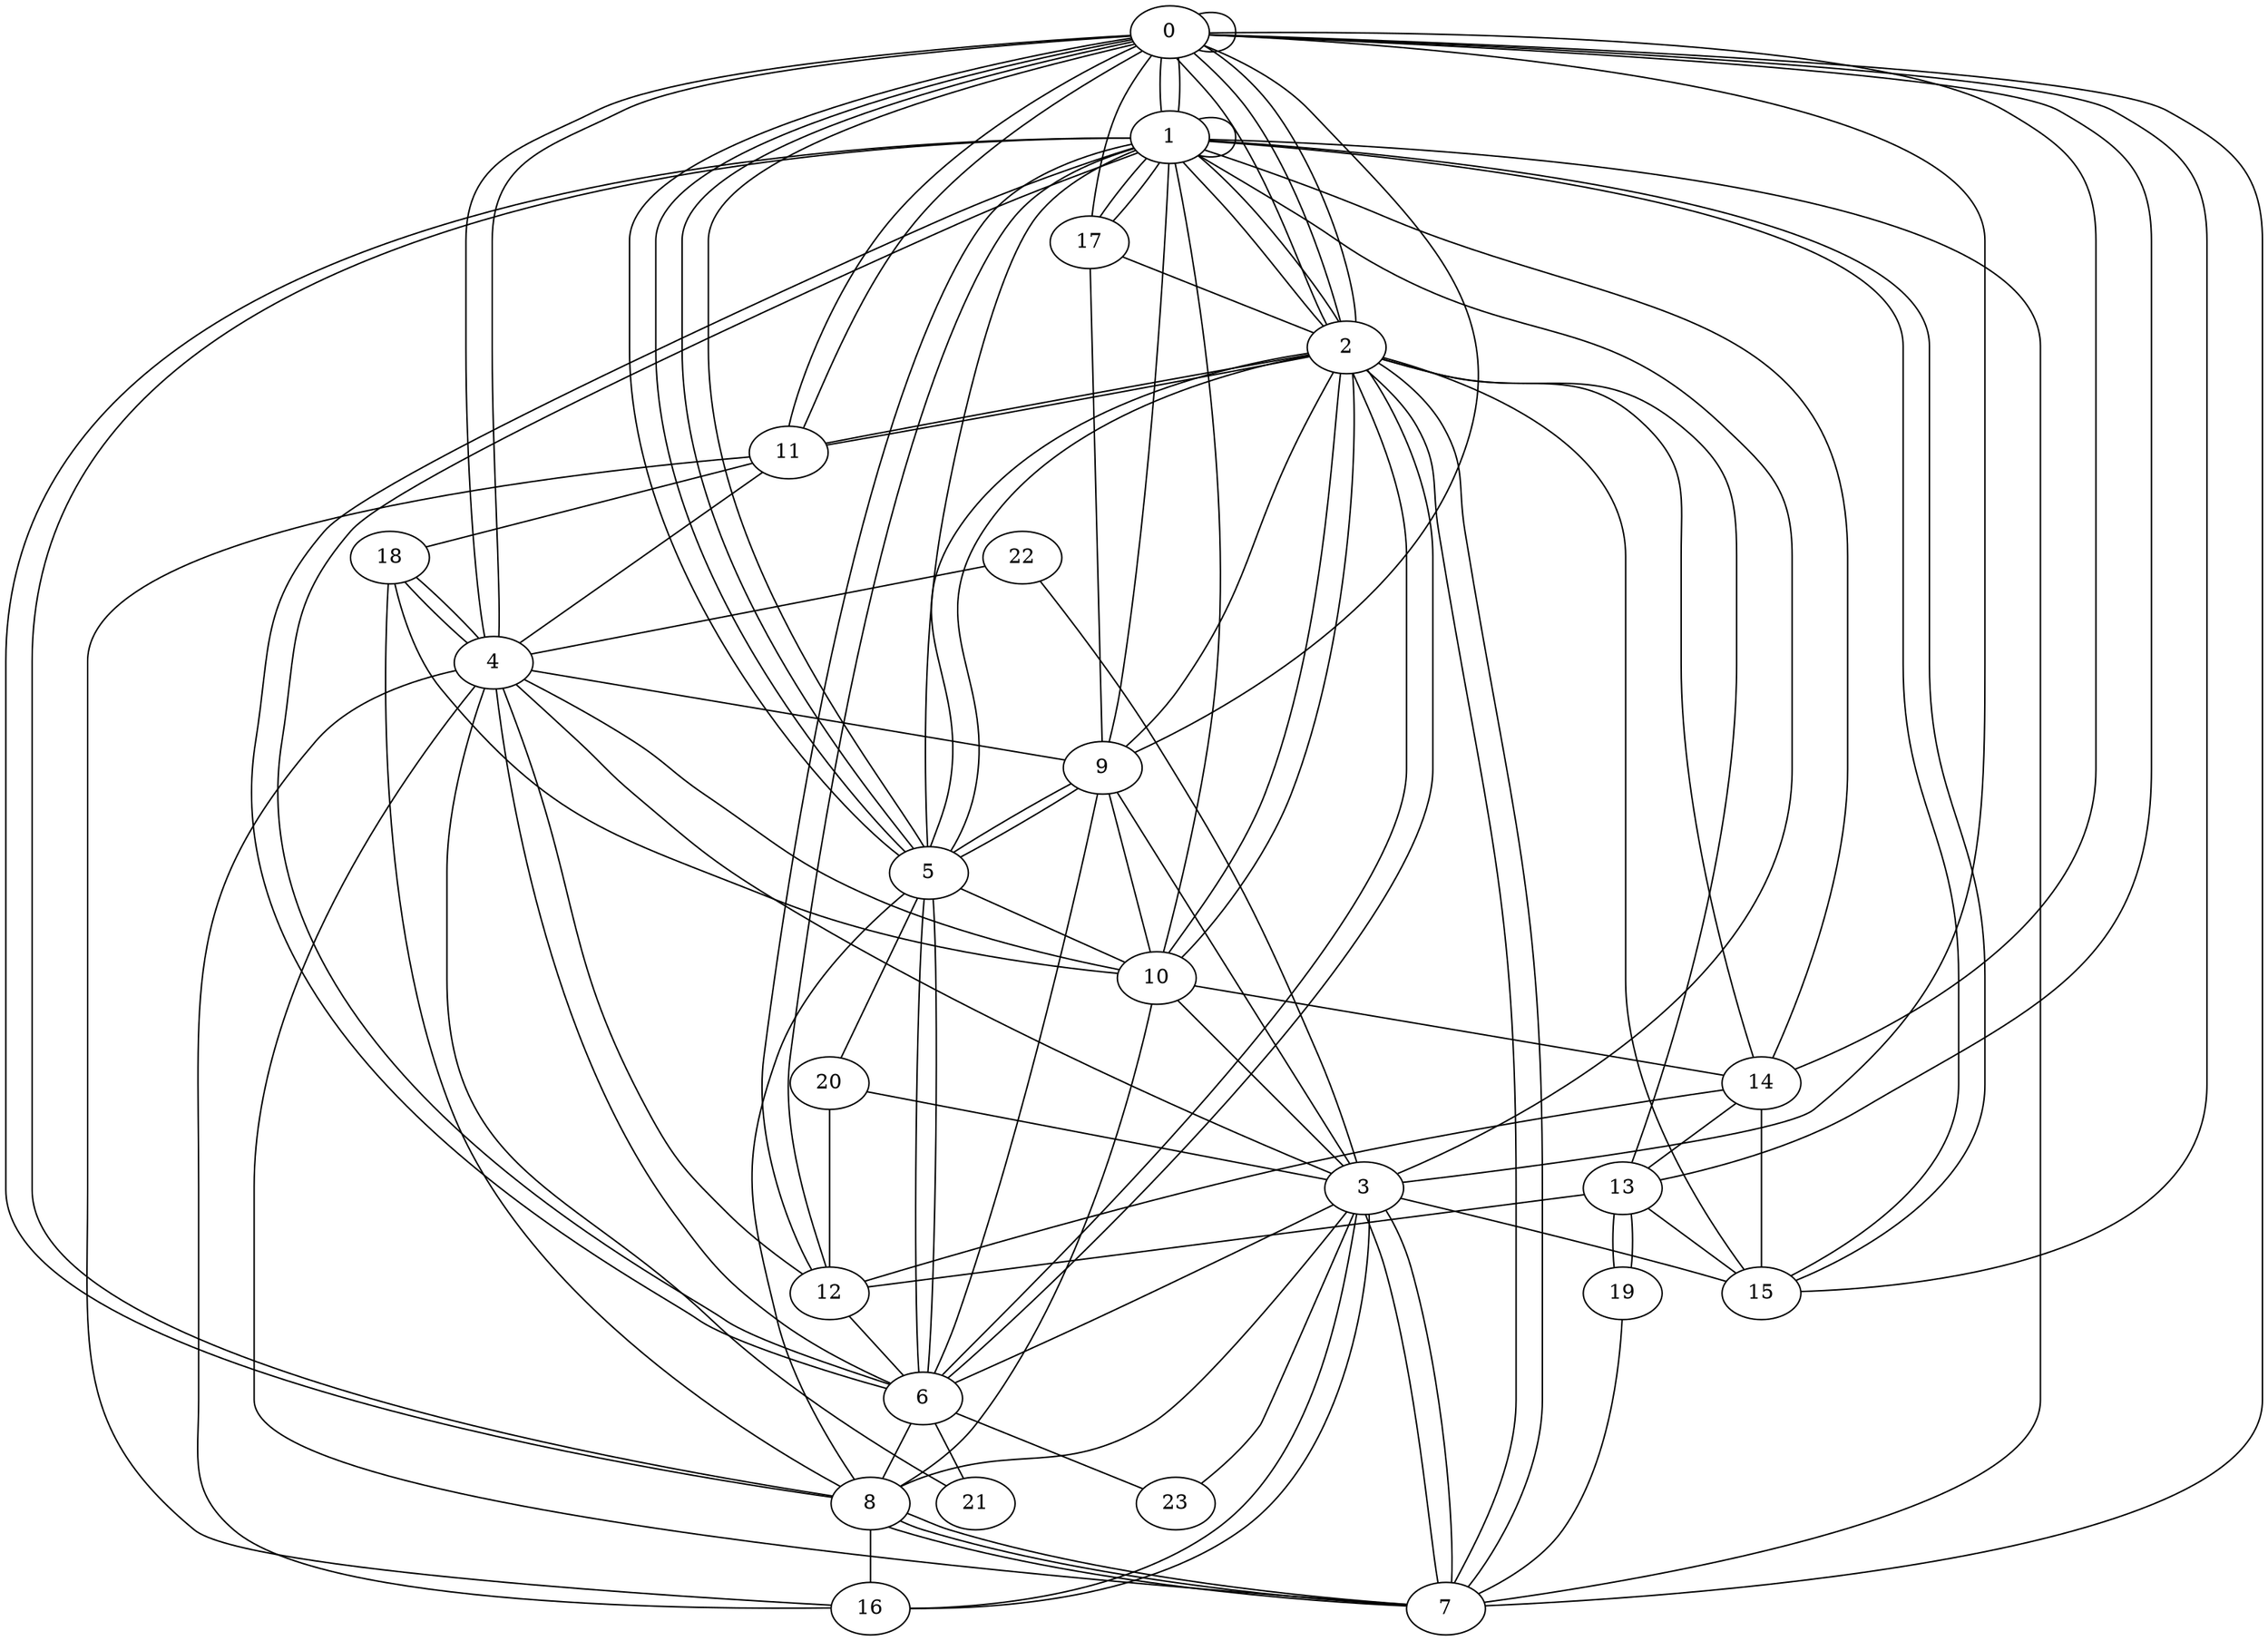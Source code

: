 graph G {
0;
1;
2;
3;
4;
5;
6;
7;
8;
9;
10;
11;
12;
13;
14;
15;
16;
17;
18;
19;
20;
21;
22;
23;
1--17 ;
18--10 ;
3--9 ;
5--0 ;
5--1 ;
8--16 ;
4--9 ;
19--13 ;
18--4 ;
17--2 ;
1--0 ;
15--0 ;
0--0 ;
4--3 ;
4--0 ;
2--0 ;
0--9 ;
0--13 ;
14--13 ;
1--2 ;
5--20 ;
18--8 ;
5--10 ;
3--16 ;
8--1 ;
1--6 ;
22--3 ;
6--2 ;
0--11 ;
10--14 ;
5--0 ;
13--19 ;
13--2 ;
16--11 ;
9--6 ;
5--2 ;
2--10 ;
17--1 ;
1--9 ;
14--2 ;
5--2 ;
1--1 ;
7--8 ;
2--10 ;
5--6 ;
14--0 ;
3--0 ;
0--17 ;
16--4 ;
6--8 ;
6--1 ;
2--6 ;
12--1 ;
5--8 ;
2--11 ;
6--21 ;
3--15 ;
8--1 ;
10--4 ;
9--17 ;
19--7 ;
12--4 ;
0--11 ;
14--15 ;
8--7 ;
2--7 ;
1--12 ;
15--2 ;
9--5 ;
4--7 ;
3--7 ;
4--11 ;
14--12 ;
6--23 ;
3--7 ;
3--1 ;
0--1 ;
22--4 ;
6--4 ;
1--15 ;
6--5 ;
3--6 ;
10--1 ;
7--2 ;
4--18 ;
11--18 ;
12--6 ;
20--3 ;
7--0 ;
8--3 ;
13--15 ;
2--0 ;
10--9 ;
7--8 ;
10--3 ;
11--2 ;
10--8 ;
5--9 ;
1--2 ;
21--4 ;
20--12 ;
2--0 ;
5--0 ;
0--4 ;
13--12 ;
3--16 ;
3--23 ;
5--0 ;
2--9 ;
1--15 ;
1--14 ;
7--1 ;
}
